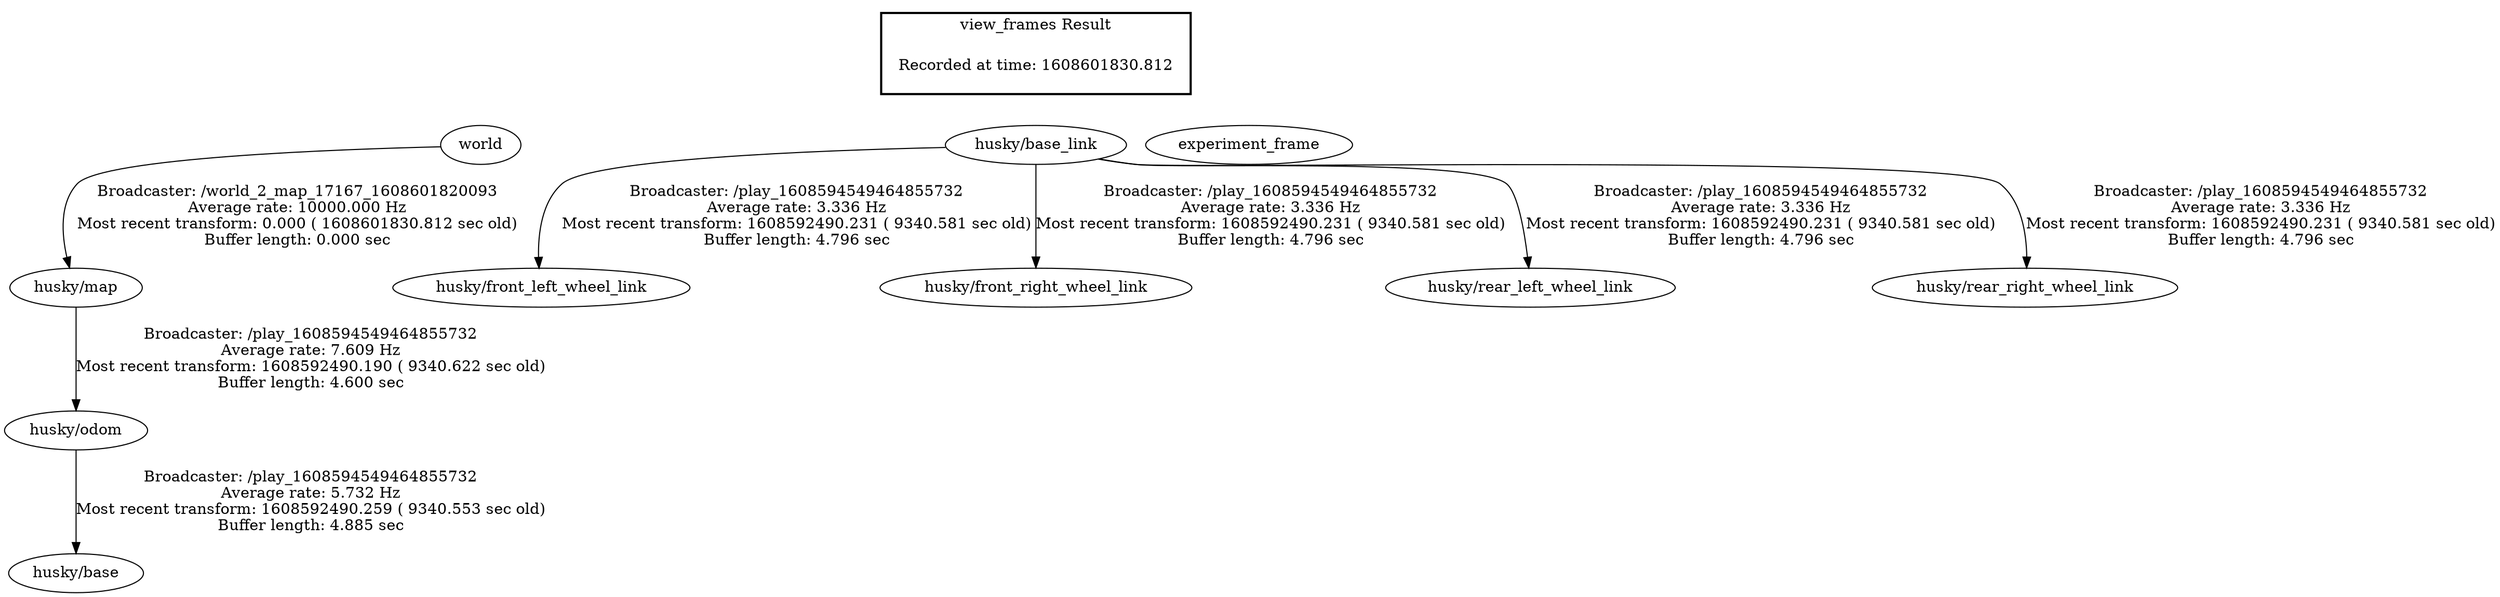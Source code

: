 digraph G {
"world" -> "husky/map"[label="Broadcaster: /world_2_map_17167_1608601820093\nAverage rate: 10000.000 Hz\nMost recent transform: 0.000 ( 1608601830.812 sec old)\nBuffer length: 0.000 sec\n"];
"husky/odom" -> "husky/base"[label="Broadcaster: /play_1608594549464855732\nAverage rate: 5.732 Hz\nMost recent transform: 1608592490.259 ( 9340.553 sec old)\nBuffer length: 4.885 sec\n"];
"husky/map" -> "husky/odom"[label="Broadcaster: /play_1608594549464855732\nAverage rate: 7.609 Hz\nMost recent transform: 1608592490.190 ( 9340.622 sec old)\nBuffer length: 4.600 sec\n"];
"husky/base_link" -> "husky/front_left_wheel_link"[label="Broadcaster: /play_1608594549464855732\nAverage rate: 3.336 Hz\nMost recent transform: 1608592490.231 ( 9340.581 sec old)\nBuffer length: 4.796 sec\n"];
"husky/base_link" -> "husky/front_right_wheel_link"[label="Broadcaster: /play_1608594549464855732\nAverage rate: 3.336 Hz\nMost recent transform: 1608592490.231 ( 9340.581 sec old)\nBuffer length: 4.796 sec\n"];
"husky/base_link" -> "husky/rear_left_wheel_link"[label="Broadcaster: /play_1608594549464855732\nAverage rate: 3.336 Hz\nMost recent transform: 1608592490.231 ( 9340.581 sec old)\nBuffer length: 4.796 sec\n"];
"husky/base_link" -> "husky/rear_right_wheel_link"[label="Broadcaster: /play_1608594549464855732\nAverage rate: 3.336 Hz\nMost recent transform: 1608592490.231 ( 9340.581 sec old)\nBuffer length: 4.796 sec\n"];
edge [style=invis];
 subgraph cluster_legend { style=bold; color=black; label ="view_frames Result";
"Recorded at time: 1608601830.812"[ shape=plaintext ] ;
 }->"experiment_frame";
edge [style=invis];
 subgraph cluster_legend { style=bold; color=black; label ="view_frames Result";
"Recorded at time: 1608601830.812"[ shape=plaintext ] ;
 }->"world";
edge [style=invis];
 subgraph cluster_legend { style=bold; color=black; label ="view_frames Result";
"Recorded at time: 1608601830.812"[ shape=plaintext ] ;
 }->"husky/base_link";
}